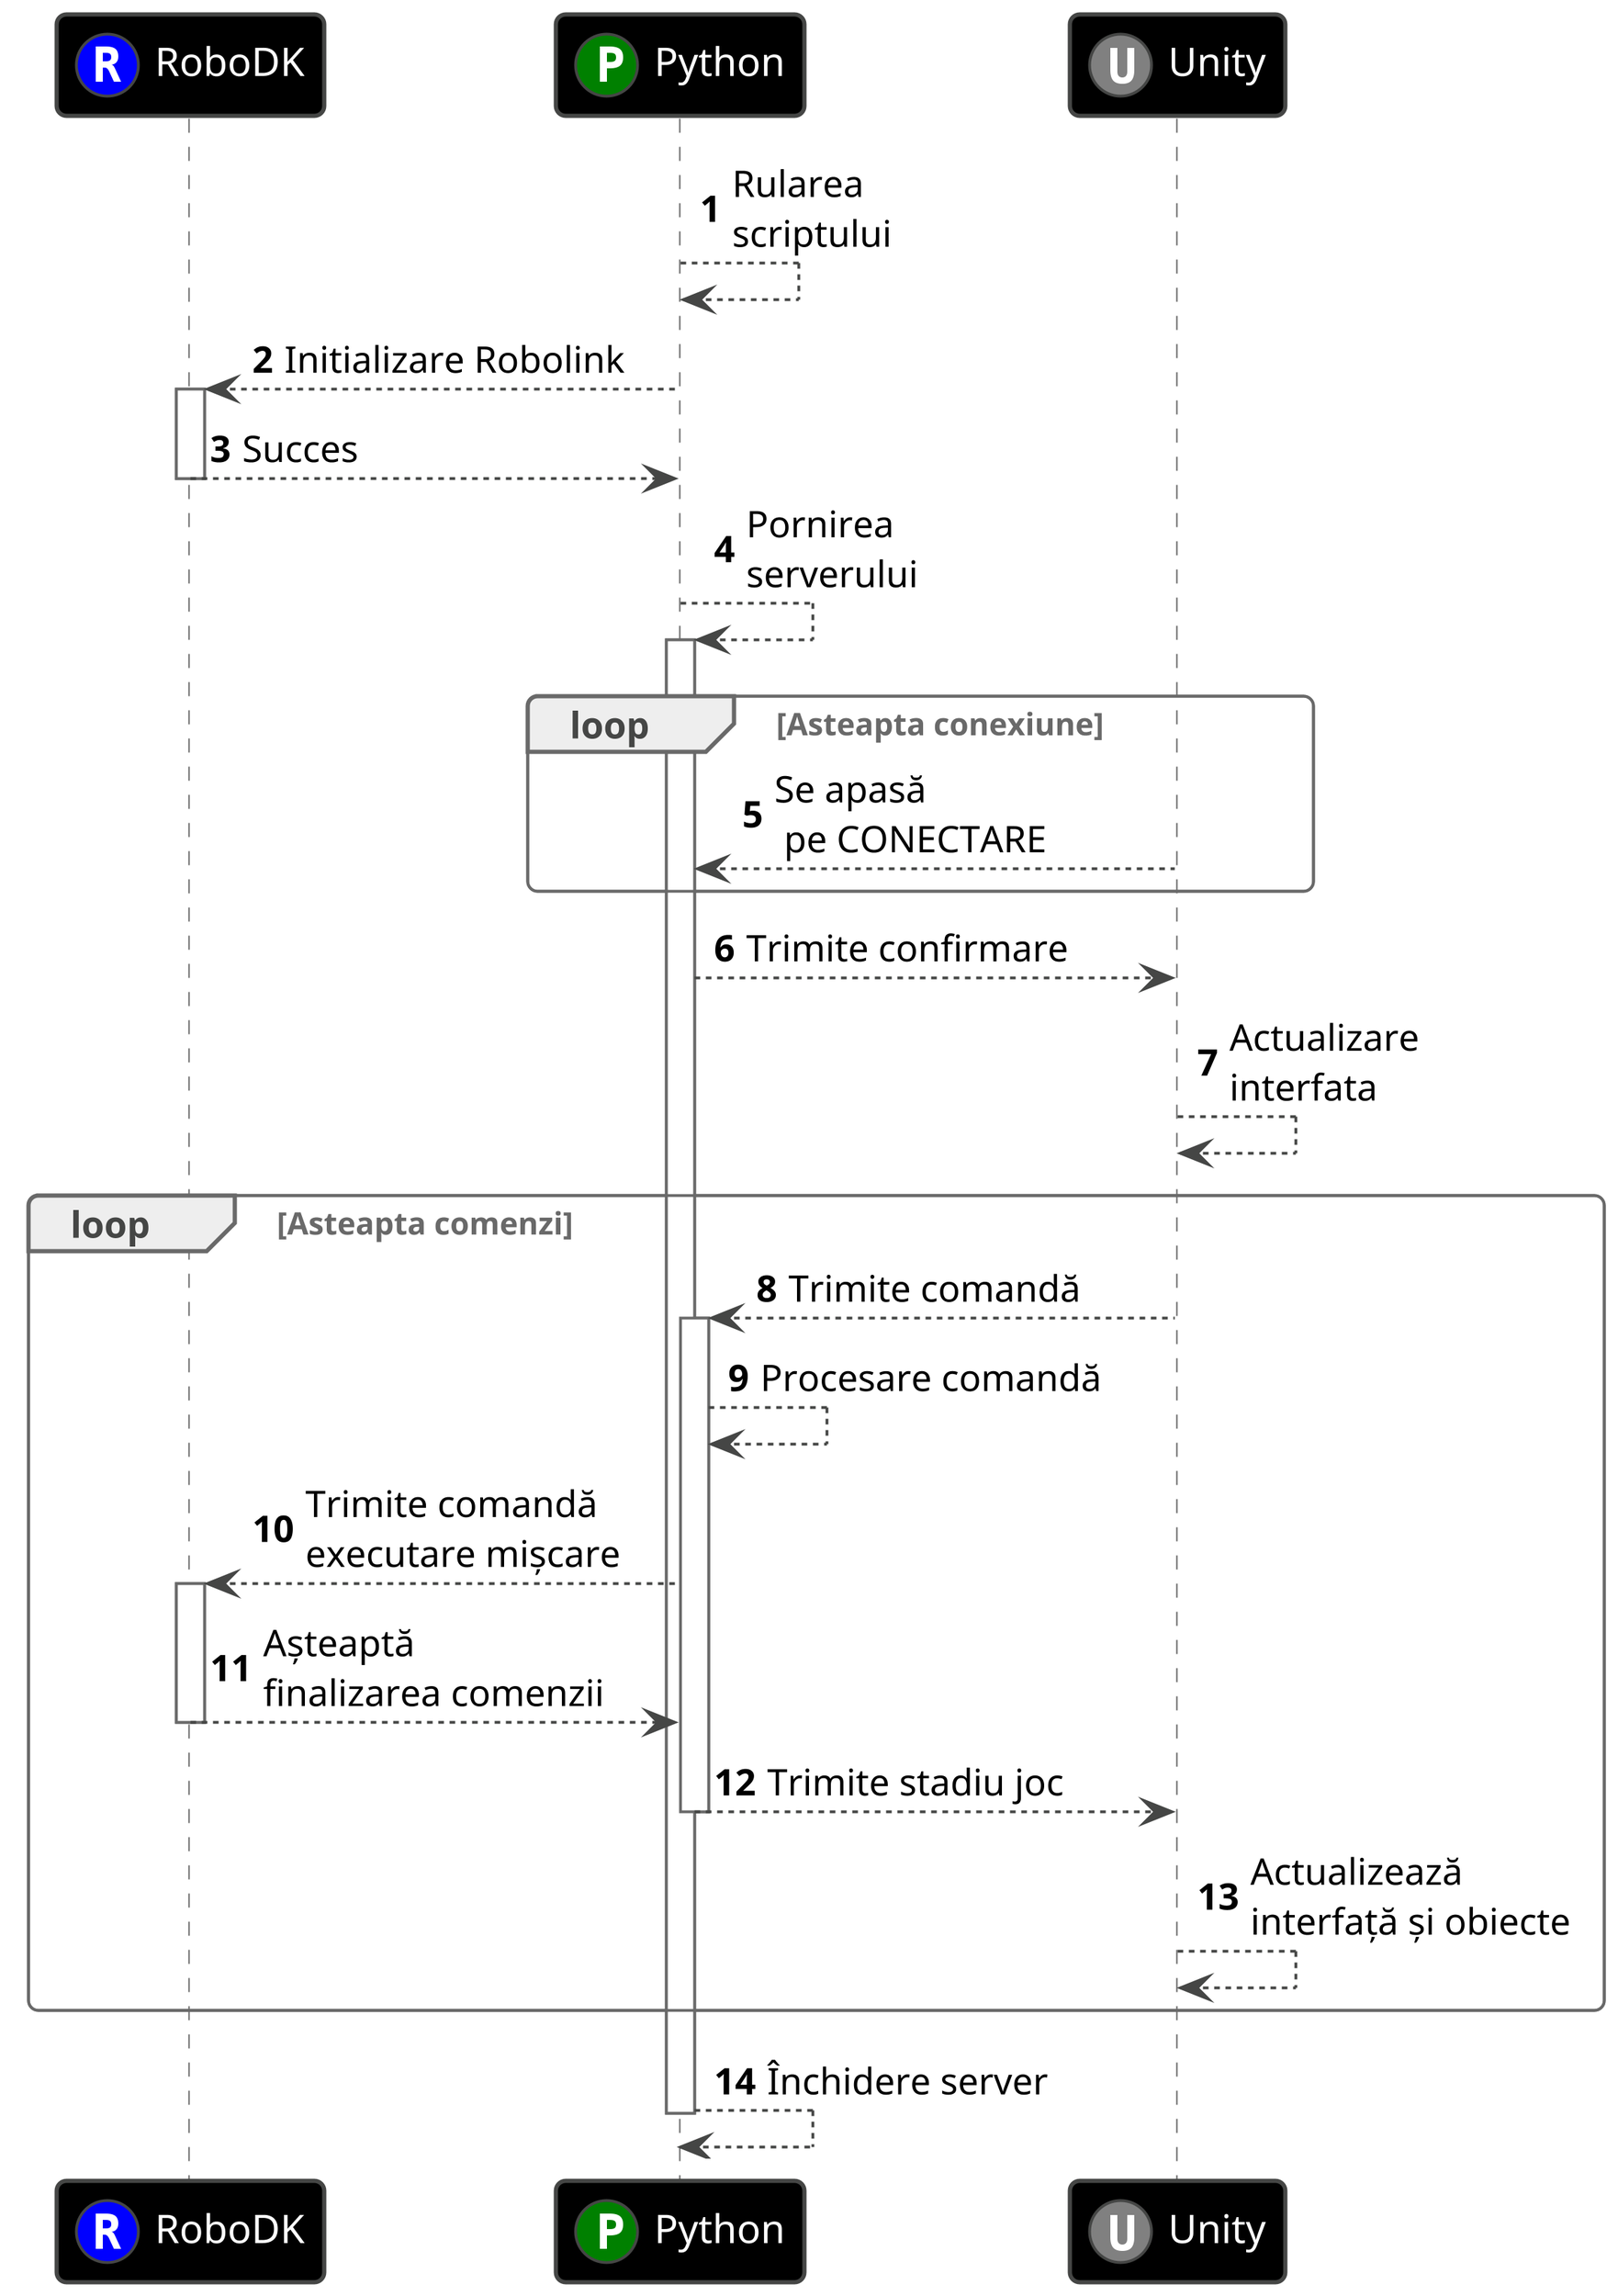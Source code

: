 @startuml

!theme vibrant
scale 4
autonumber
skinparam sequence {
    ParticipantBackgroundColor black
}

participant RoboDK as R << (R,blue) >>
participant Python as P << (P,green) >>
participant Unity as U << (U,gray) >>

P --> P : Rularea \nscriptului
P --> R : Initializare Robolink

activate R
R --> P : Succes
deactivate R

P --> P : Pornirea \nserverului
activate P

loop Asteapta conexiune
    U --> P : Se apasă\n pe CONECTARE
end

P --> U : Trimite confirmare
U --> U: Actualizare \ninterfata

loop Asteapta comenzi
    U --> P : Trimite comandă
    activate P
    P --> P : Procesare comandă
    P --> R : Trimite comandă\nexecutare mișcare
    activate R
    R --> P : Așteaptă \nfinalizarea comenzii
    deactivate R
    P --> U : Trimite stadiu joc
    deactivate P
    U --> U : Actualizează\ninterfață și obiecte
end

P --> P : Închidere server
deactivate P

@enduml

